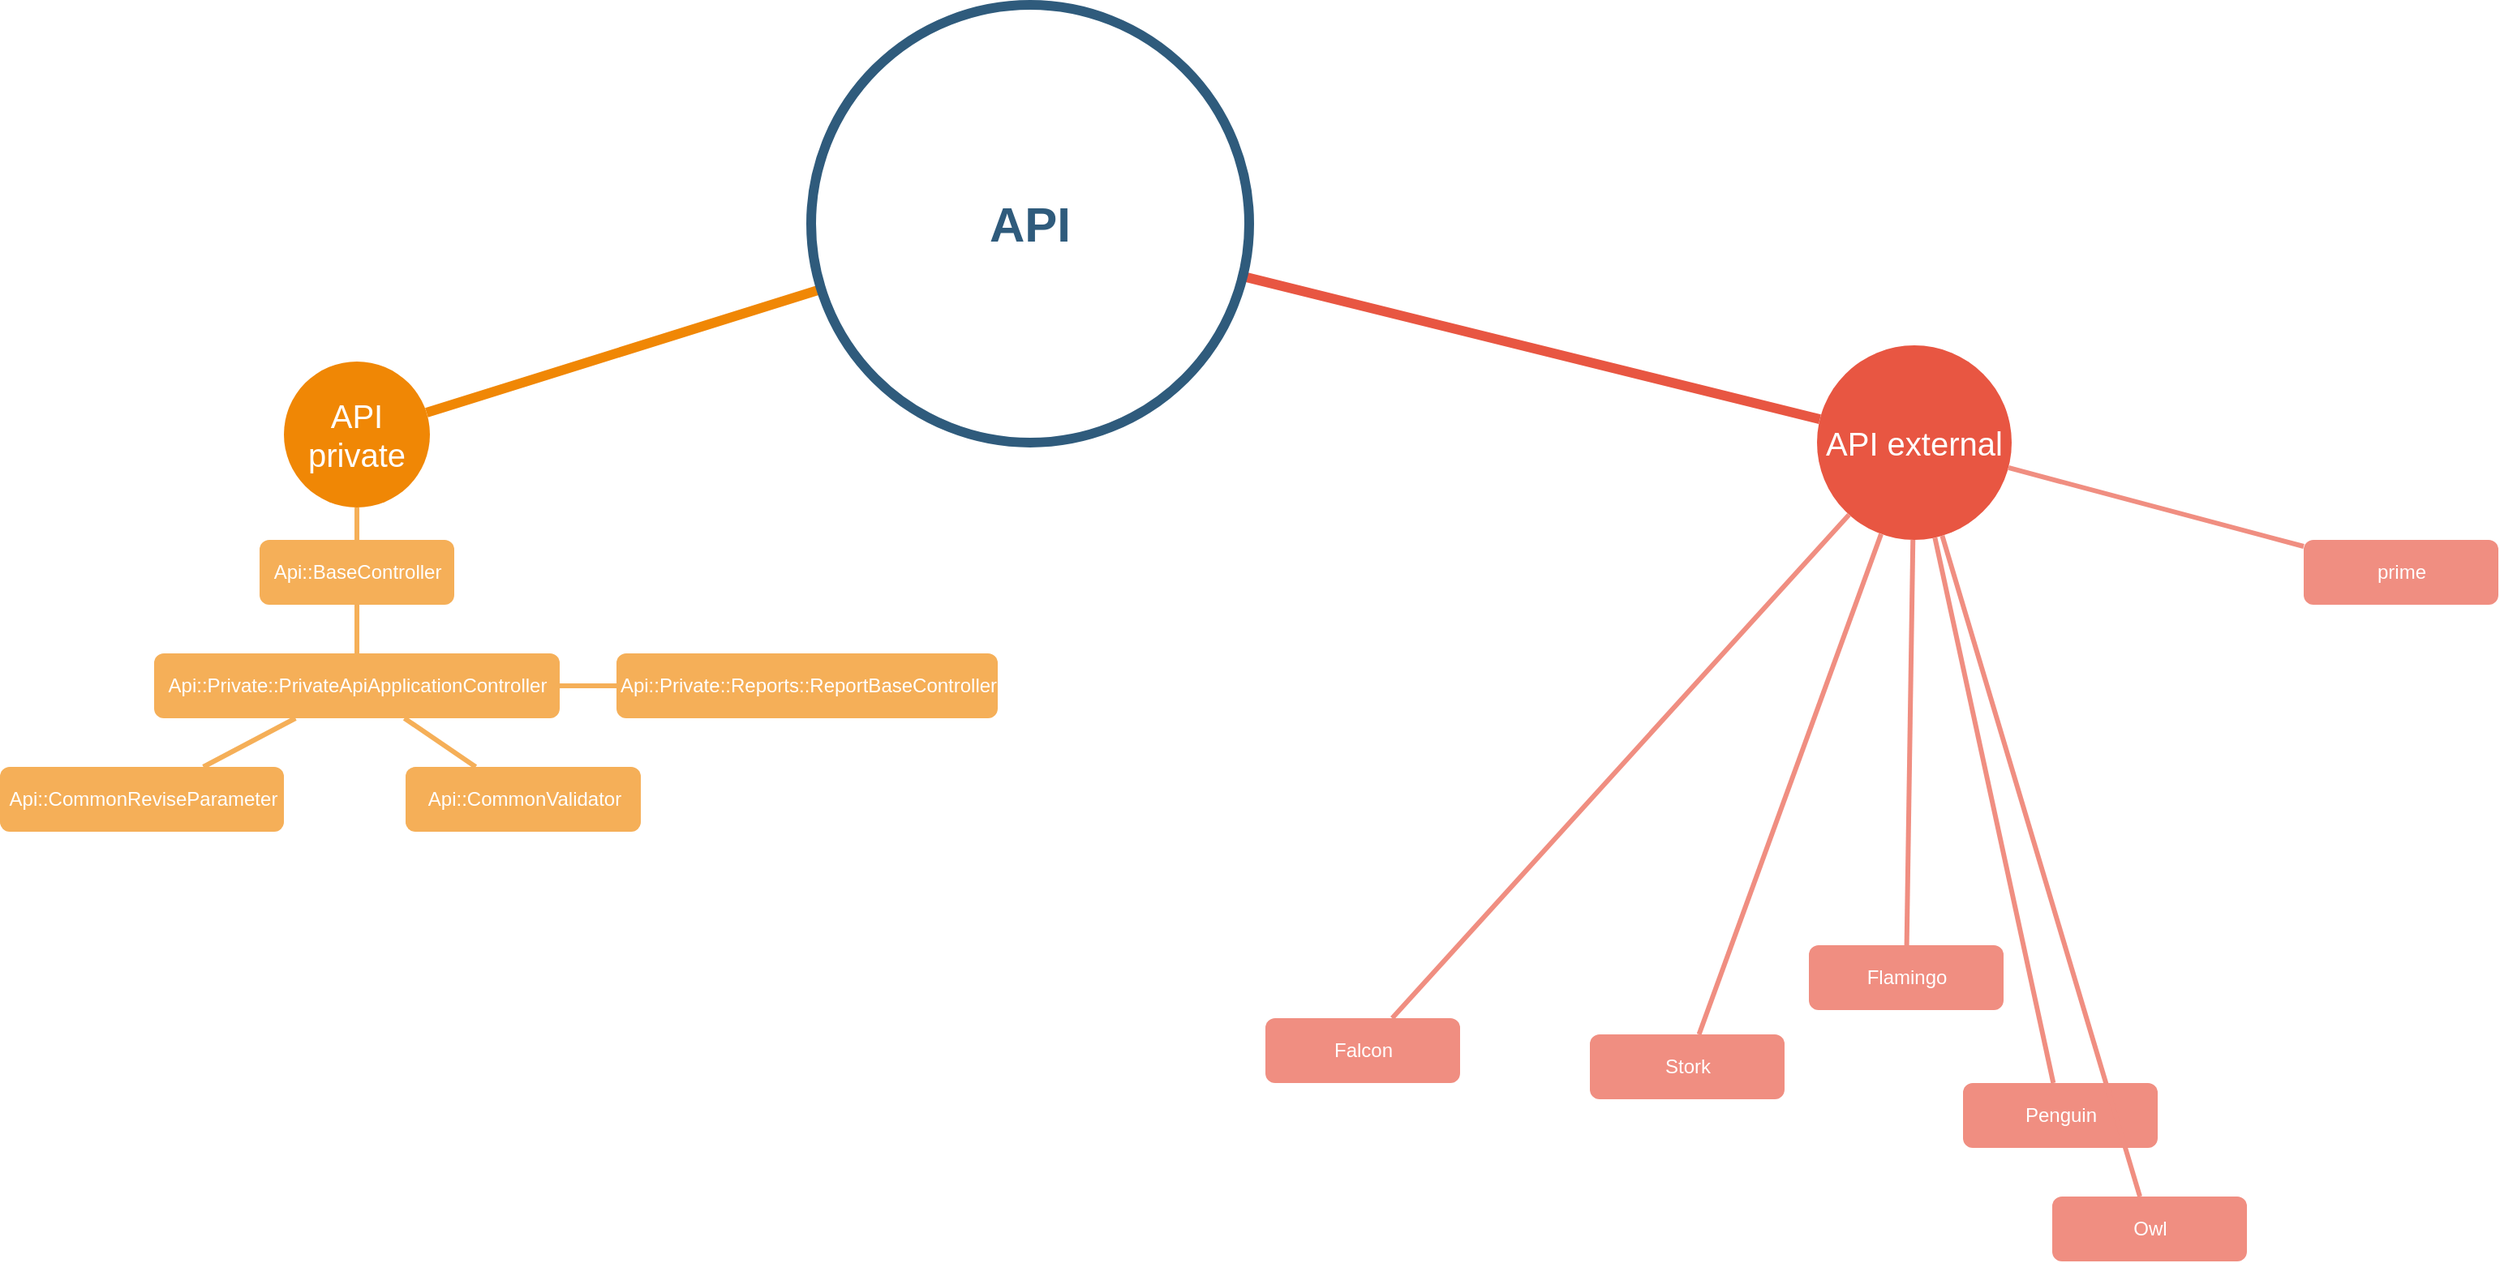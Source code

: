 <mxfile version="24.7.12">
  <diagram id="6a731a19-8d31-9384-78a2-239565b7b9f0" name="Page-1">
    <mxGraphModel dx="574" dy="304" grid="1" gridSize="10" guides="1" tooltips="1" connect="1" arrows="1" fold="1" page="1" pageScale="1" pageWidth="1169" pageHeight="827" background="none" math="0" shadow="0">
      <root>
        <mxCell id="0" />
        <mxCell id="1" parent="0" />
        <mxCell id="1351" value="API private" style="ellipse;whiteSpace=wrap;html=1;shadow=0;fontFamily=Helvetica;fontSize=20;fontColor=#FFFFFF;align=center;strokeWidth=3;fillColor=#F08705;strokeColor=none;gradientColor=none;" parent="1" vertex="1">
          <mxGeometry x="705" y="230" width="90" height="90" as="geometry" />
        </mxCell>
        <mxCell id="1352" value="API external" style="ellipse;whiteSpace=wrap;html=1;shadow=0;fontFamily=Helvetica;fontSize=20;fontColor=#FFFFFF;align=center;strokeWidth=3;fillColor=#E85642;strokeColor=none;" parent="1" vertex="1">
          <mxGeometry x="1650" y="220" width="120" height="120" as="geometry" />
        </mxCell>
        <mxCell id="1360" style="endArrow=none;strokeWidth=6;strokeColor=#f08705;html=1;" parent="1" source="1515" target="1351" edge="1">
          <mxGeometry relative="1" as="geometry" />
        </mxCell>
        <mxCell id="1361" style="endArrow=none;strokeWidth=6;strokeColor=#E85642;html=1;" parent="1" source="1515" target="1352" edge="1">
          <mxGeometry relative="1" as="geometry" />
        </mxCell>
        <mxCell id="1398" value="&lt;div&gt;Api::BaseController&lt;br&gt;&lt;/div&gt;" style="rounded=1;fillColor=#f5af58;strokeColor=none;strokeWidth=3;shadow=0;html=1;fontColor=#FFFFFF;" parent="1" vertex="1">
          <mxGeometry x="690" y="340" width="120" height="40" as="geometry" />
        </mxCell>
        <mxCell id="1410" value="" style="edgeStyle=none;endArrow=none;strokeWidth=3;strokeColor=#F5AF58;html=1;" parent="1" source="1351" target="1398" edge="1">
          <mxGeometry x="3.5" y="21.5" width="100" height="100" as="geometry">
            <mxPoint x="3.5" y="121.5" as="sourcePoint" />
            <mxPoint x="103.5" y="21.5" as="targetPoint" />
          </mxGeometry>
        </mxCell>
        <mxCell id="1414" value="Falcon" style="rounded=1;fillColor=#f08e81;strokeColor=none;strokeWidth=3;shadow=0;html=1;fontColor=#FFFFFF;" parent="1" vertex="1">
          <mxGeometry x="1310" y="635" width="120" height="40" as="geometry" />
        </mxCell>
        <mxCell id="1415" value="prime" style="rounded=1;fillColor=#f08e81;strokeColor=none;strokeWidth=3;shadow=0;html=1;fontColor=#FFFFFF;" parent="1" vertex="1">
          <mxGeometry x="1950" y="340" width="120" height="40" as="geometry" />
        </mxCell>
        <mxCell id="1416" value="Stork" style="rounded=1;fillColor=#f08e81;strokeColor=none;strokeWidth=3;shadow=0;html=1;fontColor=#FFFFFF;" parent="1" vertex="1">
          <mxGeometry x="1510" y="645" width="120" height="40" as="geometry" />
        </mxCell>
        <mxCell id="1417" value="Flamingo" style="rounded=1;fillColor=#f08e81;strokeColor=none;strokeWidth=3;shadow=0;html=1;fontColor=#FFFFFF;" parent="1" vertex="1">
          <mxGeometry x="1645" y="590" width="120" height="40" as="geometry" />
        </mxCell>
        <mxCell id="1418" value="Penguin" style="rounded=1;fillColor=#f08e81;strokeColor=none;strokeWidth=3;shadow=0;html=1;fontColor=#FFFFFF;" parent="1" vertex="1">
          <mxGeometry x="1740" y="675" width="120" height="40" as="geometry" />
        </mxCell>
        <mxCell id="1419" value="Owl" style="rounded=1;fillColor=#f08e81;strokeColor=none;strokeWidth=3;shadow=0;html=1;fontColor=#FFFFFF;" parent="1" vertex="1">
          <mxGeometry x="1795" y="745" width="120" height="40" as="geometry" />
        </mxCell>
        <mxCell id="1425" value="" style="edgeStyle=none;endArrow=none;strokeWidth=3;strokeColor=#F08E81;html=1;" parent="1" source="1352" target="1414" edge="1">
          <mxGeometry x="31" y="106.5" width="100" height="100" as="geometry">
            <mxPoint x="-90" y="630" as="sourcePoint" />
            <mxPoint x="10" y="530" as="targetPoint" />
          </mxGeometry>
        </mxCell>
        <mxCell id="1426" value="" style="edgeStyle=none;endArrow=none;strokeWidth=3;strokeColor=#F08E81;html=1;" parent="1" source="1352" target="1415" edge="1">
          <mxGeometry x="31" y="106.5" width="100" height="100" as="geometry">
            <mxPoint x="-90" y="630" as="sourcePoint" />
            <mxPoint x="10" y="530" as="targetPoint" />
          </mxGeometry>
        </mxCell>
        <mxCell id="1427" value="" style="edgeStyle=none;endArrow=none;strokeWidth=3;strokeColor=#F08E81;html=1;" parent="1" source="1352" target="1416" edge="1">
          <mxGeometry x="31" y="106.5" width="100" height="100" as="geometry">
            <mxPoint x="-90" y="630" as="sourcePoint" />
            <mxPoint x="10" y="530" as="targetPoint" />
          </mxGeometry>
        </mxCell>
        <mxCell id="1428" value="" style="edgeStyle=none;endArrow=none;strokeWidth=3;strokeColor=#F08E81;html=1;" parent="1" source="1352" target="1417" edge="1">
          <mxGeometry x="31" y="106.5" width="100" height="100" as="geometry">
            <mxPoint x="-90" y="630" as="sourcePoint" />
            <mxPoint x="10" y="530" as="targetPoint" />
          </mxGeometry>
        </mxCell>
        <mxCell id="1429" value="" style="edgeStyle=none;endArrow=none;strokeWidth=3;strokeColor=#F08E81;html=1;" parent="1" source="1352" target="1418" edge="1">
          <mxGeometry x="31" y="106.5" width="100" height="100" as="geometry">
            <mxPoint x="-90" y="630" as="sourcePoint" />
            <mxPoint x="10" y="530" as="targetPoint" />
          </mxGeometry>
        </mxCell>
        <mxCell id="1430" value="" style="edgeStyle=none;endArrow=none;strokeWidth=3;strokeColor=#F08E81;html=1;" parent="1" source="1352" target="1419" edge="1">
          <mxGeometry x="31" y="106.5" width="100" height="100" as="geometry">
            <mxPoint x="-90" y="630" as="sourcePoint" />
            <mxPoint x="10" y="530" as="targetPoint" />
          </mxGeometry>
        </mxCell>
        <mxCell id="1514" style="edgeStyle=orthogonalEdgeStyle;rounded=0;html=1;exitX=0.75;exitY=0;entryX=0.75;entryY=0;startArrow=none;startFill=0;endArrow=block;endFill=1;jettySize=auto;orthogonalLoop=1;strokeColor=#12aab5;strokeWidth=6;fontSize=20;fontColor=#2F5B7C;" parent="1" source="1414" target="1414" edge="1">
          <mxGeometry relative="1" as="geometry" />
        </mxCell>
        <mxCell id="1515" value="API" style="ellipse;whiteSpace=wrap;html=1;shadow=0;fontFamily=Helvetica;fontSize=30;fontColor=#2F5B7C;align=center;strokeColor=#2F5B7C;strokeWidth=6;fillColor=#FFFFFF;fontStyle=1;gradientColor=none;" parent="1" vertex="1">
          <mxGeometry x="1030" y="10" width="270" height="270" as="geometry" />
        </mxCell>
        <mxCell id="1IKVDsh58nEM-kfPcXsz-1543" value="&lt;div&gt;Api::Private::PrivateApiApplicationController&lt;br&gt;&lt;/div&gt;" style="rounded=1;fillColor=#f5af58;strokeColor=none;strokeWidth=3;shadow=0;html=1;fontColor=#FFFFFF;" vertex="1" parent="1">
          <mxGeometry x="625" y="410" width="250" height="40" as="geometry" />
        </mxCell>
        <mxCell id="1IKVDsh58nEM-kfPcXsz-1545" value="" style="edgeStyle=none;endArrow=none;strokeWidth=3;strokeColor=#F5AF58;html=1;" edge="1" parent="1" source="1IKVDsh58nEM-kfPcXsz-1543" target="1398">
          <mxGeometry x="3.5" y="21.5" width="100" height="100" as="geometry">
            <mxPoint x="3.5" y="81.5" as="sourcePoint" />
            <mxPoint x="103.5" y="-18.5" as="targetPoint" />
          </mxGeometry>
        </mxCell>
        <mxCell id="1IKVDsh58nEM-kfPcXsz-1546" value="&lt;div&gt;Api::Private::Reports::ReportBaseController&lt;br&gt;&lt;/div&gt;" style="rounded=1;fillColor=#f5af58;strokeColor=none;strokeWidth=3;shadow=0;html=1;fontColor=#FFFFFF;" vertex="1" parent="1">
          <mxGeometry x="910" y="410" width="235" height="40" as="geometry" />
        </mxCell>
        <mxCell id="1IKVDsh58nEM-kfPcXsz-1547" value="" style="edgeStyle=none;endArrow=none;strokeWidth=3;strokeColor=#F5AF58;html=1;" edge="1" parent="1" source="1IKVDsh58nEM-kfPcXsz-1543" target="1IKVDsh58nEM-kfPcXsz-1546">
          <mxGeometry x="3.5" y="21.5" width="100" height="100" as="geometry">
            <mxPoint x="3.5" y="81.5" as="sourcePoint" />
            <mxPoint x="103.5" y="-18.5" as="targetPoint" />
          </mxGeometry>
        </mxCell>
        <mxCell id="1IKVDsh58nEM-kfPcXsz-1548" value="&lt;div&gt;Api::CommonReviseParameter&lt;br&gt;&lt;/div&gt;" style="rounded=1;fillColor=#f5af58;strokeColor=none;strokeWidth=3;shadow=0;html=1;fontColor=#FFFFFF;" vertex="1" parent="1">
          <mxGeometry x="530" y="480" width="175" height="40" as="geometry" />
        </mxCell>
        <mxCell id="1IKVDsh58nEM-kfPcXsz-1550" value="" style="edgeStyle=none;endArrow=none;strokeWidth=3;strokeColor=#F5AF58;html=1;" edge="1" parent="1" source="1IKVDsh58nEM-kfPcXsz-1543" target="1IKVDsh58nEM-kfPcXsz-1548">
          <mxGeometry x="3.5" y="21.5" width="100" height="100" as="geometry">
            <mxPoint x="3.5" y="81.5" as="sourcePoint" />
            <mxPoint x="103.5" y="-18.5" as="targetPoint" />
          </mxGeometry>
        </mxCell>
        <mxCell id="1IKVDsh58nEM-kfPcXsz-1551" value="&lt;div&gt;Api::CommonValidator&lt;br&gt;&lt;/div&gt;" style="rounded=1;fillColor=#f5af58;strokeColor=none;strokeWidth=3;shadow=0;html=1;fontColor=#FFFFFF;" vertex="1" parent="1">
          <mxGeometry x="780" y="480" width="145" height="40" as="geometry" />
        </mxCell>
        <mxCell id="1IKVDsh58nEM-kfPcXsz-1552" value="" style="edgeStyle=none;endArrow=none;strokeWidth=3;strokeColor=#F5AF58;html=1;" edge="1" parent="1" source="1IKVDsh58nEM-kfPcXsz-1543" target="1IKVDsh58nEM-kfPcXsz-1551">
          <mxGeometry x="3.5" y="21.5" width="100" height="100" as="geometry">
            <mxPoint x="3.5" y="81.5" as="sourcePoint" />
            <mxPoint x="103.5" y="-18.5" as="targetPoint" />
          </mxGeometry>
        </mxCell>
      </root>
    </mxGraphModel>
  </diagram>
</mxfile>
